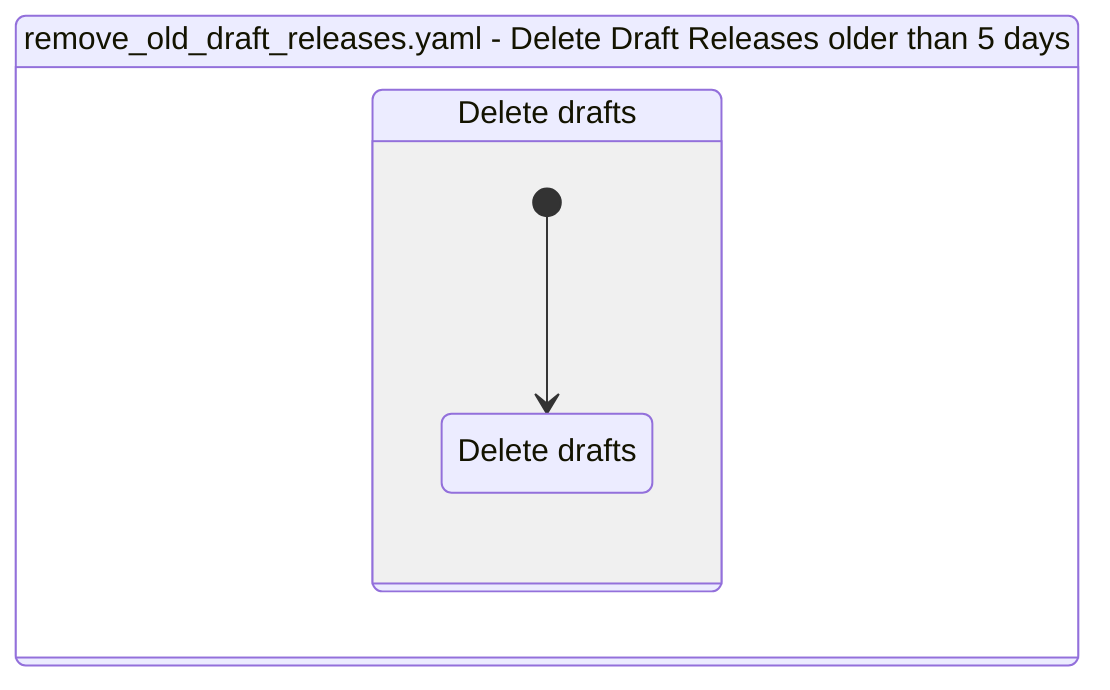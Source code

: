 stateDiagram-v2
    workflow : remove_old_draft_releases.yaml - Delete Draft Releases older than 5 days
    state workflow {
        build: Delete drafts
        state build {
            [*] --> step0build
            step0build : Delete drafts
        }
    }